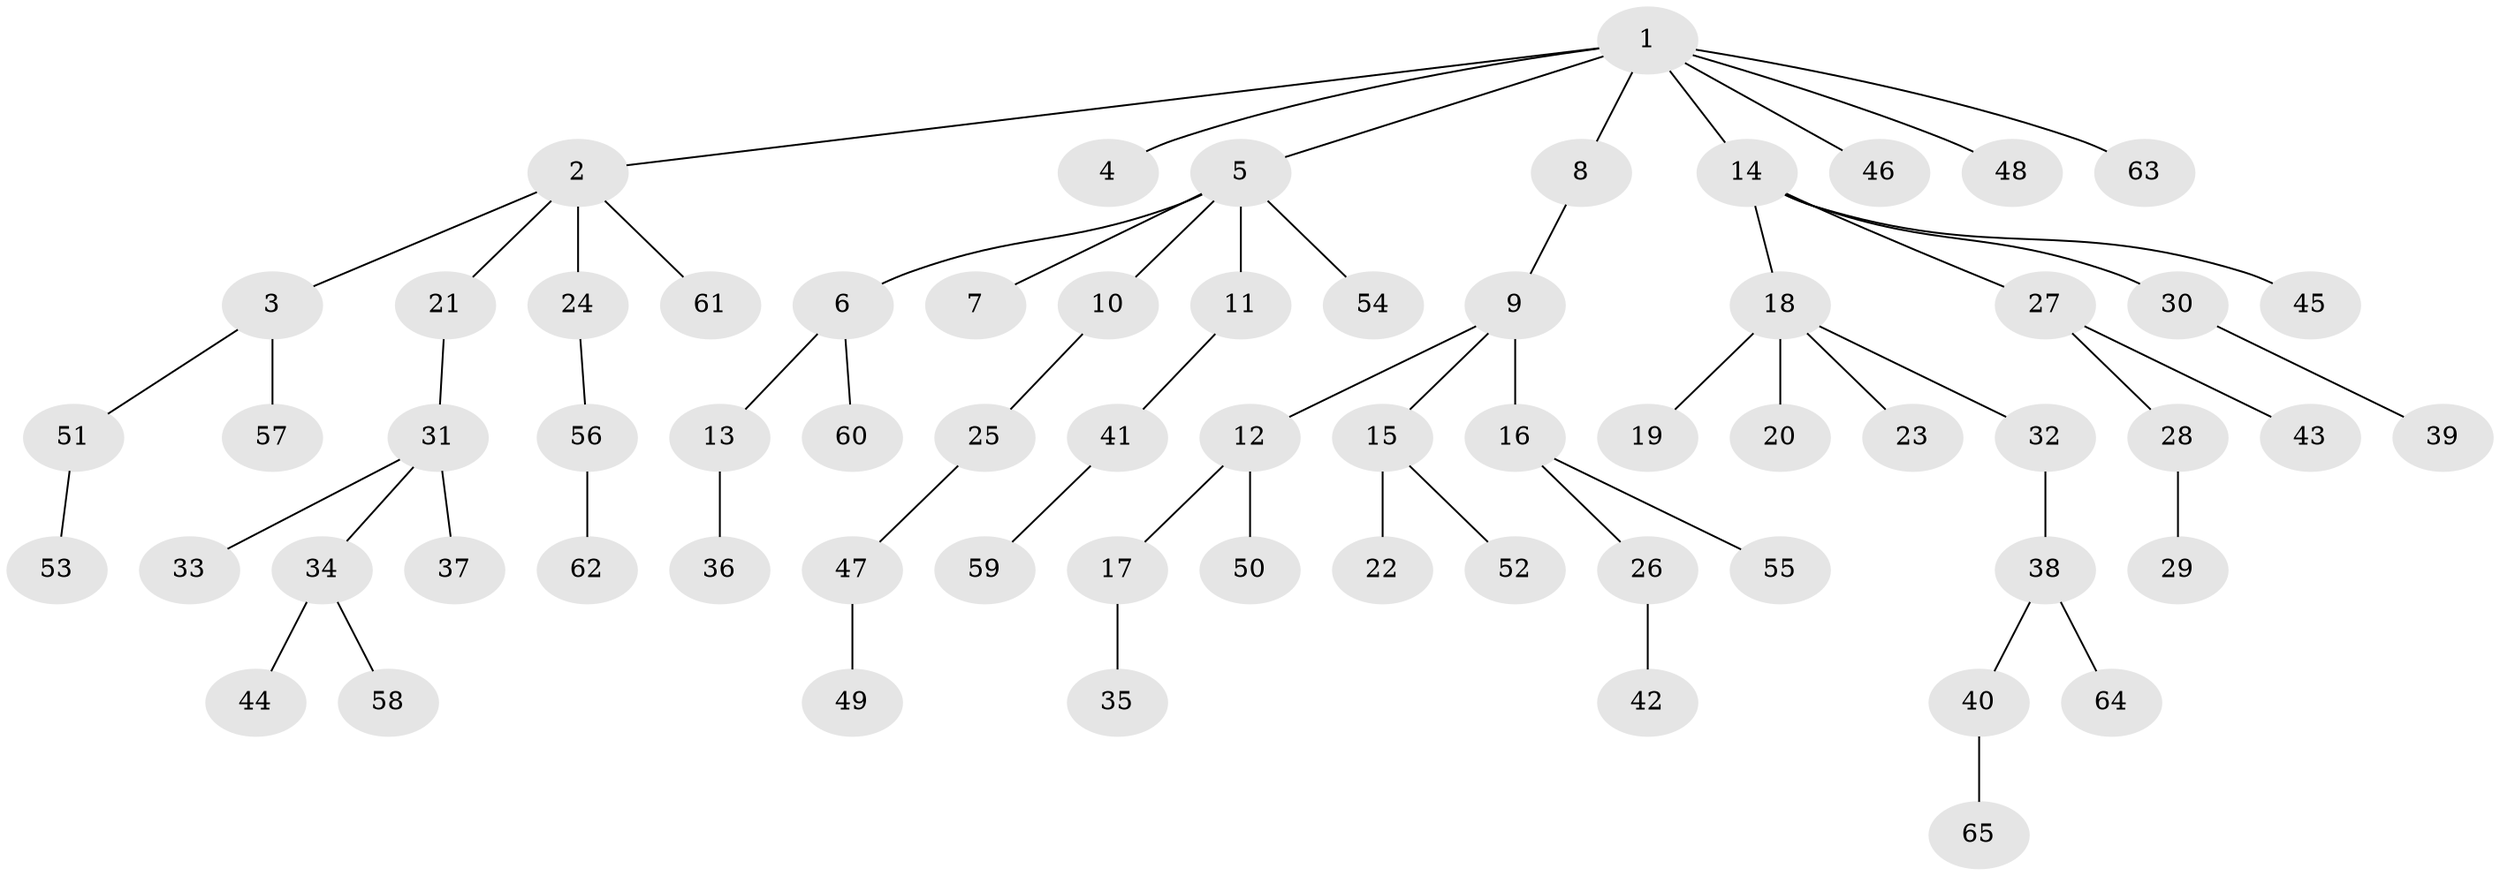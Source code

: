 // coarse degree distribution, {11: 0.05263157894736842, 1: 0.7894736842105263, 3: 0.10526315789473684, 4: 0.05263157894736842}
// Generated by graph-tools (version 1.1) at 2025/19/03/04/25 18:19:20]
// undirected, 65 vertices, 64 edges
graph export_dot {
graph [start="1"]
  node [color=gray90,style=filled];
  1;
  2;
  3;
  4;
  5;
  6;
  7;
  8;
  9;
  10;
  11;
  12;
  13;
  14;
  15;
  16;
  17;
  18;
  19;
  20;
  21;
  22;
  23;
  24;
  25;
  26;
  27;
  28;
  29;
  30;
  31;
  32;
  33;
  34;
  35;
  36;
  37;
  38;
  39;
  40;
  41;
  42;
  43;
  44;
  45;
  46;
  47;
  48;
  49;
  50;
  51;
  52;
  53;
  54;
  55;
  56;
  57;
  58;
  59;
  60;
  61;
  62;
  63;
  64;
  65;
  1 -- 2;
  1 -- 4;
  1 -- 5;
  1 -- 8;
  1 -- 14;
  1 -- 46;
  1 -- 48;
  1 -- 63;
  2 -- 3;
  2 -- 21;
  2 -- 24;
  2 -- 61;
  3 -- 51;
  3 -- 57;
  5 -- 6;
  5 -- 7;
  5 -- 10;
  5 -- 11;
  5 -- 54;
  6 -- 13;
  6 -- 60;
  8 -- 9;
  9 -- 12;
  9 -- 15;
  9 -- 16;
  10 -- 25;
  11 -- 41;
  12 -- 17;
  12 -- 50;
  13 -- 36;
  14 -- 18;
  14 -- 27;
  14 -- 30;
  14 -- 45;
  15 -- 22;
  15 -- 52;
  16 -- 26;
  16 -- 55;
  17 -- 35;
  18 -- 19;
  18 -- 20;
  18 -- 23;
  18 -- 32;
  21 -- 31;
  24 -- 56;
  25 -- 47;
  26 -- 42;
  27 -- 28;
  27 -- 43;
  28 -- 29;
  30 -- 39;
  31 -- 33;
  31 -- 34;
  31 -- 37;
  32 -- 38;
  34 -- 44;
  34 -- 58;
  38 -- 40;
  38 -- 64;
  40 -- 65;
  41 -- 59;
  47 -- 49;
  51 -- 53;
  56 -- 62;
}

